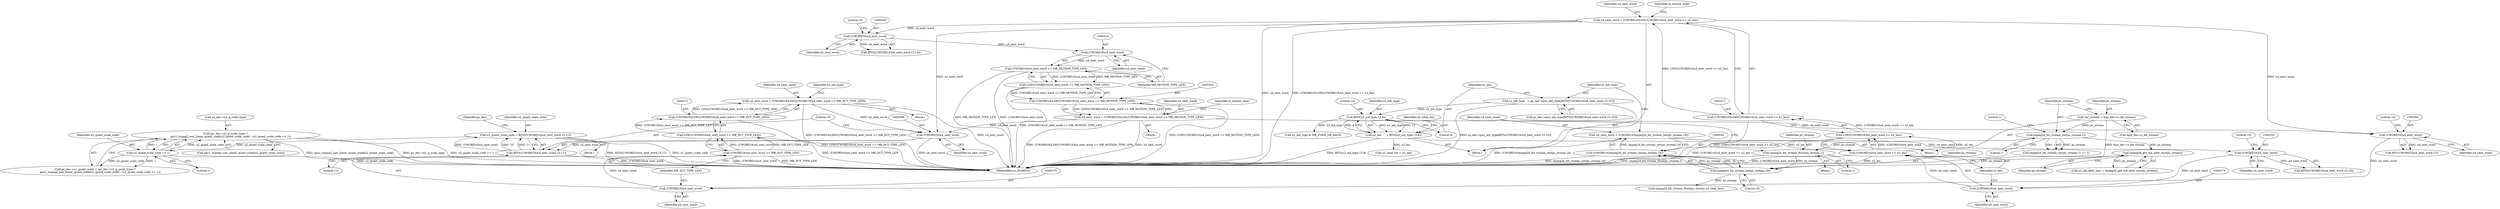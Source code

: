 digraph "0_Android_58a6822d7140137ce957c6d2fc20bae1374186c1_1@pointer" {
"1000396" [label="(Call,(ps_dec->u2_q_scale_type) ?\n            gau1_impeg2_non_linear_quant_scale[u2_quant_scale_code] : (u2_quant_scale_code << 1))"];
"1000403" [label="(Call,u2_quant_scale_code << 1)"];
"1000384" [label="(Call,u2_quant_scale_code = BITS((UWORD16)u4_next_word,15,11))"];
"1000386" [label="(Call,BITS((UWORD16)u4_next_word,15,11))"];
"1000387" [label="(Call,(UWORD16)u4_next_word)"];
"1000368" [label="(Call,u4_next_word = (UWORD16)LSW((UWORD16)u4_next_word << MB_DCT_TYPE_LEN))"];
"1000370" [label="(Call,(UWORD16)LSW((UWORD16)u4_next_word << MB_DCT_TYPE_LEN))"];
"1000372" [label="(Call,LSW((UWORD16)u4_next_word << MB_DCT_TYPE_LEN))"];
"1000373" [label="(Call,(UWORD16)u4_next_word << MB_DCT_TYPE_LEN)"];
"1000374" [label="(Call,(UWORD16)u4_next_word)"];
"1000361" [label="(Call,(UWORD16)u4_next_word)"];
"1000268" [label="(Call,u4_next_word = (UWORD16)LSW((UWORD16)u4_next_word << u2_len))"];
"1000270" [label="(Call,(UWORD16)LSW((UWORD16)u4_next_word << u2_len))"];
"1000272" [label="(Call,LSW((UWORD16)u4_next_word << u2_len))"];
"1000273" [label="(Call,(UWORD16)u4_next_word << u2_len)"];
"1000274" [label="(Call,(UWORD16)u4_next_word)"];
"1000254" [label="(Call,(UWORD16)u4_next_word)"];
"1000239" [label="(Call,u4_next_word = (UWORD16)impeg2d_bit_stream_nxt(ps_stream,16))"];
"1000241" [label="(Call,(UWORD16)impeg2d_bit_stream_nxt(ps_stream,16))"];
"1000243" [label="(Call,impeg2d_bit_stream_nxt(ps_stream,16))"];
"1000171" [label="(Call,impeg2d_get_mb_addr_incr(ps_stream))"];
"1000159" [label="(Call,impeg2d_bit_stream_nxt(ps_stream,1))"];
"1000145" [label="(Call,*ps_stream = &ps_dec->s_bit_stream)"];
"1000164" [label="(Call,impeg2d_bit_stream_flush(ps_stream,1))"];
"1000259" [label="(Call,u2_len      = BITS(u2_mb_type,15,8))"];
"1000261" [label="(Call,BITS(u2_mb_type,15,8))"];
"1000247" [label="(Call,u2_mb_type   = ps_dec->pu2_mb_type[BITS((UWORD16)u4_next_word,15,10)])"];
"1000307" [label="(Call,u4_next_word = (UWORD16)LSW((UWORD16)u4_next_word << MB_MOTION_TYPE_LEN))"];
"1000309" [label="(Call,(UWORD16)LSW((UWORD16)u4_next_word << MB_MOTION_TYPE_LEN))"];
"1000311" [label="(Call,LSW((UWORD16)u4_next_word << MB_MOTION_TYPE_LEN))"];
"1000312" [label="(Call,(UWORD16)u4_next_word << MB_MOTION_TYPE_LEN)"];
"1000313" [label="(Call,(UWORD16)u4_next_word)"];
"1000299" [label="(Call,(UWORD16)u4_next_word)"];
"1000405" [label="(Literal,1)"];
"1000389" [label="(Identifier,u4_next_word)"];
"1000386" [label="(Call,BITS((UWORD16)u4_next_word,15,11))"];
"1000244" [label="(Identifier,ps_stream)"];
"1000364" [label="(Literal,15)"];
"1000277" [label="(Identifier,u2_len)"];
"1000145" [label="(Call,*ps_stream = &ps_dec->s_bit_stream)"];
"1000254" [label="(Call,(UWORD16)u4_next_word)"];
"1000256" [label="(Identifier,u4_next_word)"];
"1000257" [label="(Literal,15)"];
"1000312" [label="(Call,(UWORD16)u4_next_word << MB_MOTION_TYPE_LEN)"];
"1000400" [label="(Call,gau1_impeg2_non_linear_quant_scale[u2_quant_scale_code])"];
"1000648" [label="(MethodReturn,WORD32)"];
"1000171" [label="(Call,impeg2d_get_mb_addr_incr(ps_stream))"];
"1000313" [label="(Call,(UWORD16)u4_next_word)"];
"1000269" [label="(Identifier,u4_next_word)"];
"1000246" [label="(Block,)"];
"1000147" [label="(Call,&ps_dec->s_bit_stream)"];
"1000281" [label="(Identifier,i4_motion_type)"];
"1000380" [label="(Identifier,u2_mb_type)"];
"1000287" [label="(Call,u2_mb_type & MB_FORW_OR_BACK)"];
"1000239" [label="(Call,u4_next_word = (UWORD16)impeg2d_bit_stream_nxt(ps_stream,16))"];
"1000143" [label="(Block,)"];
"1000266" [label="(Identifier,u2_total_len)"];
"1000274" [label="(Call,(UWORD16)u4_next_word)"];
"1000159" [label="(Call,impeg2d_bit_stream_nxt(ps_stream,1))"];
"1000311" [label="(Call,LSW((UWORD16)u4_next_word << MB_MOTION_TYPE_LEN))"];
"1000384" [label="(Call,u2_quant_scale_code = BITS((UWORD16)u4_next_word,15,11))"];
"1000396" [label="(Call,(ps_dec->u2_q_scale_type) ?\n            gau1_impeg2_non_linear_quant_scale[u2_quant_scale_code] : (u2_quant_scale_code << 1))"];
"1000377" [label="(Identifier,MB_DCT_TYPE_LEN)"];
"1000374" [label="(Call,(UWORD16)u4_next_word)"];
"1000376" [label="(Identifier,u4_next_word)"];
"1000299" [label="(Call,(UWORD16)u4_next_word)"];
"1000373" [label="(Call,(UWORD16)u4_next_word << MB_DCT_TYPE_LEN)"];
"1000404" [label="(Identifier,u2_quant_scale_code)"];
"1000301" [label="(Identifier,u4_next_word)"];
"1000164" [label="(Call,impeg2d_bit_stream_flush(ps_stream,1))"];
"1000385" [label="(Identifier,u2_quant_scale_code)"];
"1000172" [label="(Identifier,ps_stream)"];
"1000302" [label="(Literal,15)"];
"1000259" [label="(Call,u2_len      = BITS(u2_mb_type,15,8))"];
"1000264" [label="(Literal,8)"];
"1000370" [label="(Call,(UWORD16)LSW((UWORD16)u4_next_word << MB_DCT_TYPE_LEN))"];
"1000158" [label="(Call,impeg2d_bit_stream_nxt(ps_stream,1) == 1)"];
"1000382" [label="(Block,)"];
"1000245" [label="(Literal,16)"];
"1000390" [label="(Literal,15)"];
"1000293" [label="(Block,)"];
"1000397" [label="(Call,ps_dec->u2_q_scale_type)"];
"1000265" [label="(Call,u2_total_len = u2_len)"];
"1000309" [label="(Call,(UWORD16)LSW((UWORD16)u4_next_word << MB_MOTION_TYPE_LEN))"];
"1000315" [label="(Identifier,u4_next_word)"];
"1000307" [label="(Call,u4_next_word = (UWORD16)LSW((UWORD16)u4_next_word << MB_MOTION_TYPE_LEN))"];
"1000248" [label="(Identifier,u2_mb_type)"];
"1000360" [label="(Call,BIT((UWORD16)u4_next_word,15))"];
"1000262" [label="(Identifier,u2_mb_type)"];
"1000392" [label="(Call,ps_dec->u1_quant_scale = (ps_dec->u2_q_scale_type) ?\n            gau1_impeg2_non_linear_quant_scale[u2_quant_scale_code] : (u2_quant_scale_code << 1))"];
"1000391" [label="(Literal,11)"];
"1000276" [label="(Identifier,u4_next_word)"];
"1000403" [label="(Call,u2_quant_scale_code << 1)"];
"1000263" [label="(Literal,15)"];
"1000316" [label="(Identifier,MB_MOTION_TYPE_LEN)"];
"1000270" [label="(Call,(UWORD16)LSW((UWORD16)u4_next_word << u2_len))"];
"1000260" [label="(Identifier,u2_len)"];
"1000409" [label="(Call,impeg2d_bit_stream_flush(ps_stream,u2_total_len))"];
"1000363" [label="(Identifier,u4_next_word)"];
"1000272" [label="(Call,LSW((UWORD16)u4_next_word << u2_len))"];
"1000160" [label="(Identifier,ps_stream)"];
"1000247" [label="(Call,u2_mb_type   = ps_dec->pu2_mb_type[BITS((UWORD16)u4_next_word,15,10)])"];
"1000169" [label="(Call,u2_mb_addr_incr = impeg2d_get_mb_addr_incr(ps_stream))"];
"1000387" [label="(Call,(UWORD16)u4_next_word)"];
"1000161" [label="(Literal,1)"];
"1000166" [label="(Literal,1)"];
"1000261" [label="(Call,BITS(u2_mb_type,15,8))"];
"1000308" [label="(Identifier,u4_next_word)"];
"1000298" [label="(Call,BITS((UWORD16)u4_next_word,15,14))"];
"1000268" [label="(Call,u4_next_word = (UWORD16)LSW((UWORD16)u4_next_word << u2_len))"];
"1000355" [label="(Block,)"];
"1000240" [label="(Identifier,u4_next_word)"];
"1000146" [label="(Identifier,ps_stream)"];
"1000163" [label="(Block,)"];
"1000369" [label="(Identifier,u4_next_word)"];
"1000372" [label="(Call,LSW((UWORD16)u4_next_word << MB_DCT_TYPE_LEN))"];
"1000241" [label="(Call,(UWORD16)impeg2d_bit_stream_nxt(ps_stream,16))"];
"1000243" [label="(Call,impeg2d_bit_stream_nxt(ps_stream,16))"];
"1000368" [label="(Call,u4_next_word = (UWORD16)LSW((UWORD16)u4_next_word << MB_DCT_TYPE_LEN))"];
"1000394" [label="(Identifier,ps_dec)"];
"1000162" [label="(Literal,1)"];
"1000361" [label="(Call,(UWORD16)u4_next_word)"];
"1000253" [label="(Call,BITS((UWORD16)u4_next_word,15,10))"];
"1000273" [label="(Call,(UWORD16)u4_next_word << u2_len)"];
"1000165" [label="(Identifier,ps_stream)"];
"1000318" [label="(Identifier,i4_motion_type)"];
"1000249" [label="(Call,ps_dec->pu2_mb_type[BITS((UWORD16)u4_next_word,15,10)])"];
"1000396" -> "1000392"  [label="AST: "];
"1000396" -> "1000400"  [label="CFG: "];
"1000396" -> "1000403"  [label="CFG: "];
"1000397" -> "1000396"  [label="AST: "];
"1000400" -> "1000396"  [label="AST: "];
"1000403" -> "1000396"  [label="AST: "];
"1000392" -> "1000396"  [label="CFG: "];
"1000396" -> "1000648"  [label="DDG: ps_dec->u2_q_scale_type"];
"1000396" -> "1000648"  [label="DDG: u2_quant_scale_code << 1"];
"1000396" -> "1000648"  [label="DDG: gau1_impeg2_non_linear_quant_scale[u2_quant_scale_code]"];
"1000403" -> "1000396"  [label="DDG: u2_quant_scale_code"];
"1000403" -> "1000396"  [label="DDG: 1"];
"1000403" -> "1000405"  [label="CFG: "];
"1000404" -> "1000403"  [label="AST: "];
"1000405" -> "1000403"  [label="AST: "];
"1000403" -> "1000648"  [label="DDG: u2_quant_scale_code"];
"1000403" -> "1000392"  [label="DDG: u2_quant_scale_code"];
"1000403" -> "1000392"  [label="DDG: 1"];
"1000384" -> "1000403"  [label="DDG: u2_quant_scale_code"];
"1000384" -> "1000382"  [label="AST: "];
"1000384" -> "1000386"  [label="CFG: "];
"1000385" -> "1000384"  [label="AST: "];
"1000386" -> "1000384"  [label="AST: "];
"1000394" -> "1000384"  [label="CFG: "];
"1000384" -> "1000648"  [label="DDG: BITS((UWORD16)u4_next_word,15,11)"];
"1000384" -> "1000648"  [label="DDG: u2_quant_scale_code"];
"1000386" -> "1000384"  [label="DDG: (UWORD16)u4_next_word"];
"1000386" -> "1000384"  [label="DDG: 15"];
"1000386" -> "1000384"  [label="DDG: 11"];
"1000386" -> "1000391"  [label="CFG: "];
"1000387" -> "1000386"  [label="AST: "];
"1000390" -> "1000386"  [label="AST: "];
"1000391" -> "1000386"  [label="AST: "];
"1000386" -> "1000648"  [label="DDG: (UWORD16)u4_next_word"];
"1000387" -> "1000386"  [label="DDG: u4_next_word"];
"1000387" -> "1000389"  [label="CFG: "];
"1000388" -> "1000387"  [label="AST: "];
"1000389" -> "1000387"  [label="AST: "];
"1000390" -> "1000387"  [label="CFG: "];
"1000387" -> "1000648"  [label="DDG: u4_next_word"];
"1000368" -> "1000387"  [label="DDG: u4_next_word"];
"1000268" -> "1000387"  [label="DDG: u4_next_word"];
"1000307" -> "1000387"  [label="DDG: u4_next_word"];
"1000368" -> "1000355"  [label="AST: "];
"1000368" -> "1000370"  [label="CFG: "];
"1000369" -> "1000368"  [label="AST: "];
"1000370" -> "1000368"  [label="AST: "];
"1000380" -> "1000368"  [label="CFG: "];
"1000368" -> "1000648"  [label="DDG: u4_next_word"];
"1000368" -> "1000648"  [label="DDG: (UWORD16)LSW((UWORD16)u4_next_word << MB_DCT_TYPE_LEN)"];
"1000370" -> "1000368"  [label="DDG: LSW((UWORD16)u4_next_word << MB_DCT_TYPE_LEN)"];
"1000370" -> "1000372"  [label="CFG: "];
"1000371" -> "1000370"  [label="AST: "];
"1000372" -> "1000370"  [label="AST: "];
"1000370" -> "1000648"  [label="DDG: LSW((UWORD16)u4_next_word << MB_DCT_TYPE_LEN)"];
"1000372" -> "1000370"  [label="DDG: (UWORD16)u4_next_word << MB_DCT_TYPE_LEN"];
"1000372" -> "1000373"  [label="CFG: "];
"1000373" -> "1000372"  [label="AST: "];
"1000372" -> "1000648"  [label="DDG: (UWORD16)u4_next_word << MB_DCT_TYPE_LEN"];
"1000373" -> "1000372"  [label="DDG: (UWORD16)u4_next_word"];
"1000373" -> "1000372"  [label="DDG: MB_DCT_TYPE_LEN"];
"1000373" -> "1000377"  [label="CFG: "];
"1000374" -> "1000373"  [label="AST: "];
"1000377" -> "1000373"  [label="AST: "];
"1000373" -> "1000648"  [label="DDG: MB_DCT_TYPE_LEN"];
"1000373" -> "1000648"  [label="DDG: (UWORD16)u4_next_word"];
"1000374" -> "1000373"  [label="DDG: u4_next_word"];
"1000374" -> "1000376"  [label="CFG: "];
"1000375" -> "1000374"  [label="AST: "];
"1000376" -> "1000374"  [label="AST: "];
"1000377" -> "1000374"  [label="CFG: "];
"1000361" -> "1000374"  [label="DDG: u4_next_word"];
"1000361" -> "1000360"  [label="AST: "];
"1000361" -> "1000363"  [label="CFG: "];
"1000362" -> "1000361"  [label="AST: "];
"1000363" -> "1000361"  [label="AST: "];
"1000364" -> "1000361"  [label="CFG: "];
"1000361" -> "1000360"  [label="DDG: u4_next_word"];
"1000268" -> "1000361"  [label="DDG: u4_next_word"];
"1000307" -> "1000361"  [label="DDG: u4_next_word"];
"1000268" -> "1000246"  [label="AST: "];
"1000268" -> "1000270"  [label="CFG: "];
"1000269" -> "1000268"  [label="AST: "];
"1000270" -> "1000268"  [label="AST: "];
"1000281" -> "1000268"  [label="CFG: "];
"1000268" -> "1000648"  [label="DDG: u4_next_word"];
"1000268" -> "1000648"  [label="DDG: (UWORD16)LSW((UWORD16)u4_next_word << u2_len)"];
"1000270" -> "1000268"  [label="DDG: LSW((UWORD16)u4_next_word << u2_len)"];
"1000268" -> "1000299"  [label="DDG: u4_next_word"];
"1000270" -> "1000272"  [label="CFG: "];
"1000271" -> "1000270"  [label="AST: "];
"1000272" -> "1000270"  [label="AST: "];
"1000270" -> "1000648"  [label="DDG: LSW((UWORD16)u4_next_word << u2_len)"];
"1000272" -> "1000270"  [label="DDG: (UWORD16)u4_next_word << u2_len"];
"1000272" -> "1000273"  [label="CFG: "];
"1000273" -> "1000272"  [label="AST: "];
"1000272" -> "1000648"  [label="DDG: (UWORD16)u4_next_word << u2_len"];
"1000273" -> "1000272"  [label="DDG: (UWORD16)u4_next_word"];
"1000273" -> "1000272"  [label="DDG: u2_len"];
"1000273" -> "1000277"  [label="CFG: "];
"1000274" -> "1000273"  [label="AST: "];
"1000277" -> "1000273"  [label="AST: "];
"1000273" -> "1000648"  [label="DDG: (UWORD16)u4_next_word"];
"1000273" -> "1000648"  [label="DDG: u2_len"];
"1000274" -> "1000273"  [label="DDG: u4_next_word"];
"1000259" -> "1000273"  [label="DDG: u2_len"];
"1000274" -> "1000276"  [label="CFG: "];
"1000275" -> "1000274"  [label="AST: "];
"1000276" -> "1000274"  [label="AST: "];
"1000277" -> "1000274"  [label="CFG: "];
"1000254" -> "1000274"  [label="DDG: u4_next_word"];
"1000254" -> "1000253"  [label="AST: "];
"1000254" -> "1000256"  [label="CFG: "];
"1000255" -> "1000254"  [label="AST: "];
"1000256" -> "1000254"  [label="AST: "];
"1000257" -> "1000254"  [label="CFG: "];
"1000254" -> "1000253"  [label="DDG: u4_next_word"];
"1000239" -> "1000254"  [label="DDG: u4_next_word"];
"1000239" -> "1000143"  [label="AST: "];
"1000239" -> "1000241"  [label="CFG: "];
"1000240" -> "1000239"  [label="AST: "];
"1000241" -> "1000239"  [label="AST: "];
"1000248" -> "1000239"  [label="CFG: "];
"1000239" -> "1000648"  [label="DDG: (UWORD16)impeg2d_bit_stream_nxt(ps_stream,16)"];
"1000241" -> "1000239"  [label="DDG: impeg2d_bit_stream_nxt(ps_stream,16)"];
"1000241" -> "1000243"  [label="CFG: "];
"1000242" -> "1000241"  [label="AST: "];
"1000243" -> "1000241"  [label="AST: "];
"1000241" -> "1000648"  [label="DDG: impeg2d_bit_stream_nxt(ps_stream,16)"];
"1000243" -> "1000241"  [label="DDG: ps_stream"];
"1000243" -> "1000241"  [label="DDG: 16"];
"1000243" -> "1000245"  [label="CFG: "];
"1000244" -> "1000243"  [label="AST: "];
"1000245" -> "1000243"  [label="AST: "];
"1000171" -> "1000243"  [label="DDG: ps_stream"];
"1000164" -> "1000243"  [label="DDG: ps_stream"];
"1000243" -> "1000409"  [label="DDG: ps_stream"];
"1000171" -> "1000169"  [label="AST: "];
"1000171" -> "1000172"  [label="CFG: "];
"1000172" -> "1000171"  [label="AST: "];
"1000169" -> "1000171"  [label="CFG: "];
"1000171" -> "1000169"  [label="DDG: ps_stream"];
"1000159" -> "1000171"  [label="DDG: ps_stream"];
"1000159" -> "1000158"  [label="AST: "];
"1000159" -> "1000161"  [label="CFG: "];
"1000160" -> "1000159"  [label="AST: "];
"1000161" -> "1000159"  [label="AST: "];
"1000162" -> "1000159"  [label="CFG: "];
"1000159" -> "1000158"  [label="DDG: ps_stream"];
"1000159" -> "1000158"  [label="DDG: 1"];
"1000145" -> "1000159"  [label="DDG: ps_stream"];
"1000159" -> "1000164"  [label="DDG: ps_stream"];
"1000145" -> "1000143"  [label="AST: "];
"1000145" -> "1000147"  [label="CFG: "];
"1000146" -> "1000145"  [label="AST: "];
"1000147" -> "1000145"  [label="AST: "];
"1000160" -> "1000145"  [label="CFG: "];
"1000145" -> "1000648"  [label="DDG: &ps_dec->s_bit_stream"];
"1000164" -> "1000163"  [label="AST: "];
"1000164" -> "1000166"  [label="CFG: "];
"1000165" -> "1000164"  [label="AST: "];
"1000166" -> "1000164"  [label="AST: "];
"1000240" -> "1000164"  [label="CFG: "];
"1000164" -> "1000648"  [label="DDG: impeg2d_bit_stream_flush(ps_stream,1)"];
"1000259" -> "1000246"  [label="AST: "];
"1000259" -> "1000261"  [label="CFG: "];
"1000260" -> "1000259"  [label="AST: "];
"1000261" -> "1000259"  [label="AST: "];
"1000266" -> "1000259"  [label="CFG: "];
"1000259" -> "1000648"  [label="DDG: BITS(u2_mb_type,15,8)"];
"1000261" -> "1000259"  [label="DDG: u2_mb_type"];
"1000261" -> "1000259"  [label="DDG: 15"];
"1000261" -> "1000259"  [label="DDG: 8"];
"1000259" -> "1000265"  [label="DDG: u2_len"];
"1000261" -> "1000264"  [label="CFG: "];
"1000262" -> "1000261"  [label="AST: "];
"1000263" -> "1000261"  [label="AST: "];
"1000264" -> "1000261"  [label="AST: "];
"1000247" -> "1000261"  [label="DDG: u2_mb_type"];
"1000261" -> "1000287"  [label="DDG: u2_mb_type"];
"1000247" -> "1000246"  [label="AST: "];
"1000247" -> "1000249"  [label="CFG: "];
"1000248" -> "1000247"  [label="AST: "];
"1000249" -> "1000247"  [label="AST: "];
"1000260" -> "1000247"  [label="CFG: "];
"1000247" -> "1000648"  [label="DDG: ps_dec->pu2_mb_type[BITS((UWORD16)u4_next_word,15,10)]"];
"1000307" -> "1000293"  [label="AST: "];
"1000307" -> "1000309"  [label="CFG: "];
"1000308" -> "1000307"  [label="AST: "];
"1000309" -> "1000307"  [label="AST: "];
"1000318" -> "1000307"  [label="CFG: "];
"1000307" -> "1000648"  [label="DDG: (UWORD16)LSW((UWORD16)u4_next_word << MB_MOTION_TYPE_LEN)"];
"1000307" -> "1000648"  [label="DDG: u4_next_word"];
"1000309" -> "1000307"  [label="DDG: LSW((UWORD16)u4_next_word << MB_MOTION_TYPE_LEN)"];
"1000309" -> "1000311"  [label="CFG: "];
"1000310" -> "1000309"  [label="AST: "];
"1000311" -> "1000309"  [label="AST: "];
"1000309" -> "1000648"  [label="DDG: LSW((UWORD16)u4_next_word << MB_MOTION_TYPE_LEN)"];
"1000311" -> "1000309"  [label="DDG: (UWORD16)u4_next_word << MB_MOTION_TYPE_LEN"];
"1000311" -> "1000312"  [label="CFG: "];
"1000312" -> "1000311"  [label="AST: "];
"1000311" -> "1000648"  [label="DDG: (UWORD16)u4_next_word << MB_MOTION_TYPE_LEN"];
"1000312" -> "1000311"  [label="DDG: (UWORD16)u4_next_word"];
"1000312" -> "1000311"  [label="DDG: MB_MOTION_TYPE_LEN"];
"1000312" -> "1000316"  [label="CFG: "];
"1000313" -> "1000312"  [label="AST: "];
"1000316" -> "1000312"  [label="AST: "];
"1000312" -> "1000648"  [label="DDG: MB_MOTION_TYPE_LEN"];
"1000312" -> "1000648"  [label="DDG: (UWORD16)u4_next_word"];
"1000313" -> "1000312"  [label="DDG: u4_next_word"];
"1000313" -> "1000315"  [label="CFG: "];
"1000314" -> "1000313"  [label="AST: "];
"1000315" -> "1000313"  [label="AST: "];
"1000316" -> "1000313"  [label="CFG: "];
"1000299" -> "1000313"  [label="DDG: u4_next_word"];
"1000299" -> "1000298"  [label="AST: "];
"1000299" -> "1000301"  [label="CFG: "];
"1000300" -> "1000299"  [label="AST: "];
"1000301" -> "1000299"  [label="AST: "];
"1000302" -> "1000299"  [label="CFG: "];
"1000299" -> "1000298"  [label="DDG: u4_next_word"];
}
